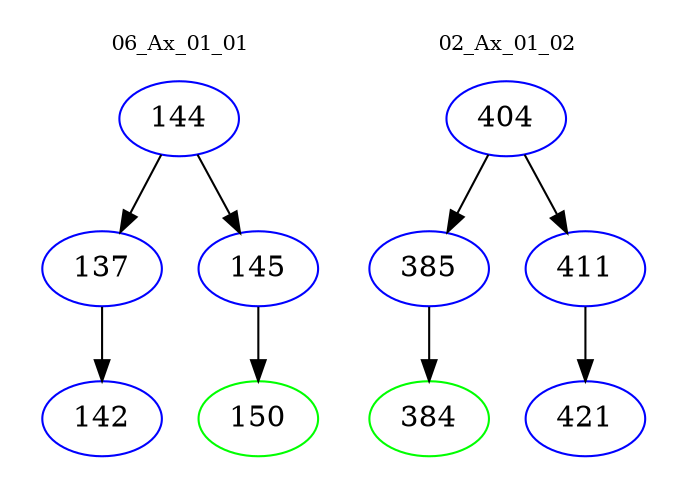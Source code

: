 digraph{
subgraph cluster_0 {
color = white
label = "06_Ax_01_01";
fontsize=10;
T0_144 [label="144", color="blue"]
T0_144 -> T0_137 [color="black"]
T0_137 [label="137", color="blue"]
T0_137 -> T0_142 [color="black"]
T0_142 [label="142", color="blue"]
T0_144 -> T0_145 [color="black"]
T0_145 [label="145", color="blue"]
T0_145 -> T0_150 [color="black"]
T0_150 [label="150", color="green"]
}
subgraph cluster_1 {
color = white
label = "02_Ax_01_02";
fontsize=10;
T1_404 [label="404", color="blue"]
T1_404 -> T1_385 [color="black"]
T1_385 [label="385", color="blue"]
T1_385 -> T1_384 [color="black"]
T1_384 [label="384", color="green"]
T1_404 -> T1_411 [color="black"]
T1_411 [label="411", color="blue"]
T1_411 -> T1_421 [color="black"]
T1_421 [label="421", color="blue"]
}
}
